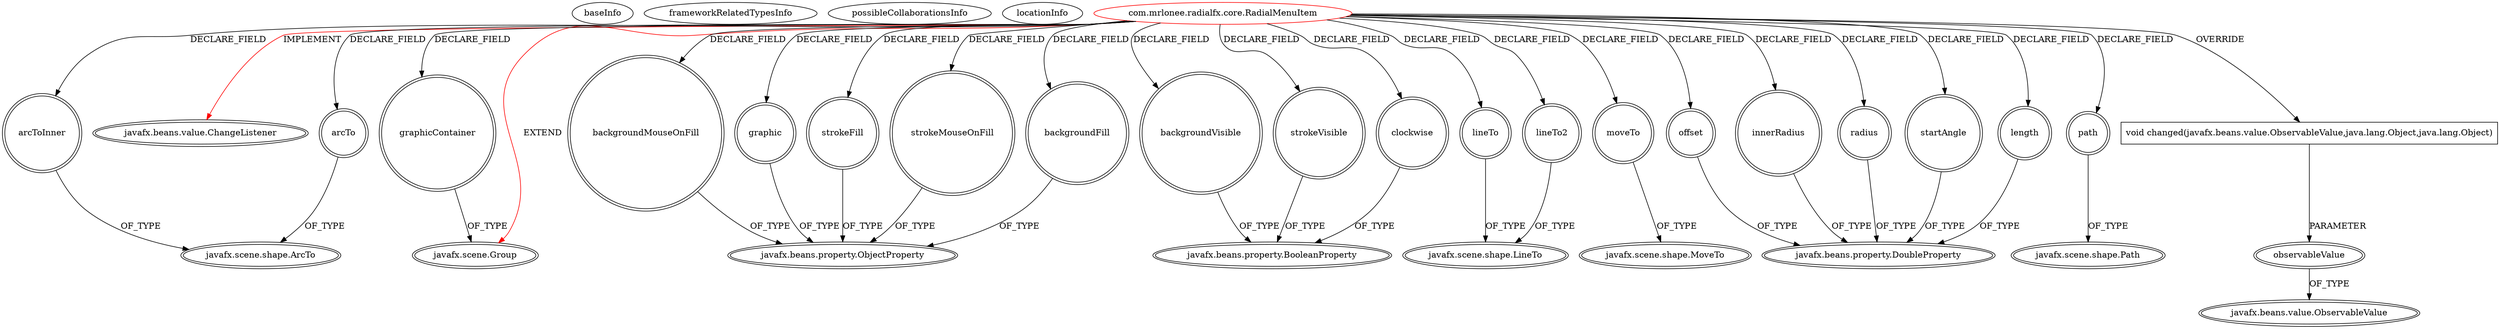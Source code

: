 digraph {
baseInfo[graphId=961,category="extension_graph",isAnonymous=false,possibleRelation=false]
frameworkRelatedTypesInfo[0="javafx.scene.Group",1="javafx.beans.value.ChangeListener"]
possibleCollaborationsInfo[]
locationInfo[projectName="MrLoNee-RadialFx",filePath="/MrLoNee-RadialFx/RadialFx-master/src/com/mrlonee/radialfx/core/RadialMenuItem.java",contextSignature="RadialMenuItem",graphId="961"]
0[label="com.mrlonee.radialfx.core.RadialMenuItem",vertexType="ROOT_CLIENT_CLASS_DECLARATION",isFrameworkType=false,color=red]
1[label="javafx.scene.Group",vertexType="FRAMEWORK_CLASS_TYPE",isFrameworkType=true,peripheries=2]
2[label="javafx.beans.value.ChangeListener",vertexType="FRAMEWORK_INTERFACE_TYPE",isFrameworkType=true,peripheries=2]
3[label="arcTo",vertexType="FIELD_DECLARATION",isFrameworkType=true,peripheries=2,shape=circle]
4[label="javafx.scene.shape.ArcTo",vertexType="FRAMEWORK_CLASS_TYPE",isFrameworkType=true,peripheries=2]
5[label="arcToInner",vertexType="FIELD_DECLARATION",isFrameworkType=true,peripheries=2,shape=circle]
7[label="backgroundFill",vertexType="FIELD_DECLARATION",isFrameworkType=true,peripheries=2,shape=circle]
8[label="javafx.beans.property.ObjectProperty",vertexType="FRAMEWORK_CLASS_TYPE",isFrameworkType=true,peripheries=2]
9[label="backgroundMouseOnFill",vertexType="FIELD_DECLARATION",isFrameworkType=true,peripheries=2,shape=circle]
11[label="backgroundVisible",vertexType="FIELD_DECLARATION",isFrameworkType=true,peripheries=2,shape=circle]
12[label="javafx.beans.property.BooleanProperty",vertexType="FRAMEWORK_CLASS_TYPE",isFrameworkType=true,peripheries=2]
13[label="clockwise",vertexType="FIELD_DECLARATION",isFrameworkType=true,peripheries=2,shape=circle]
15[label="graphic",vertexType="FIELD_DECLARATION",isFrameworkType=true,peripheries=2,shape=circle]
17[label="graphicContainer",vertexType="FIELD_DECLARATION",isFrameworkType=true,peripheries=2,shape=circle]
19[label="innerRadius",vertexType="FIELD_DECLARATION",isFrameworkType=true,peripheries=2,shape=circle]
20[label="javafx.beans.property.DoubleProperty",vertexType="FRAMEWORK_CLASS_TYPE",isFrameworkType=true,peripheries=2]
21[label="length",vertexType="FIELD_DECLARATION",isFrameworkType=true,peripheries=2,shape=circle]
23[label="lineTo",vertexType="FIELD_DECLARATION",isFrameworkType=true,peripheries=2,shape=circle]
24[label="javafx.scene.shape.LineTo",vertexType="FRAMEWORK_CLASS_TYPE",isFrameworkType=true,peripheries=2]
25[label="lineTo2",vertexType="FIELD_DECLARATION",isFrameworkType=true,peripheries=2,shape=circle]
27[label="moveTo",vertexType="FIELD_DECLARATION",isFrameworkType=true,peripheries=2,shape=circle]
28[label="javafx.scene.shape.MoveTo",vertexType="FRAMEWORK_CLASS_TYPE",isFrameworkType=true,peripheries=2]
29[label="offset",vertexType="FIELD_DECLARATION",isFrameworkType=true,peripheries=2,shape=circle]
31[label="path",vertexType="FIELD_DECLARATION",isFrameworkType=true,peripheries=2,shape=circle]
32[label="javafx.scene.shape.Path",vertexType="FRAMEWORK_CLASS_TYPE",isFrameworkType=true,peripheries=2]
33[label="radius",vertexType="FIELD_DECLARATION",isFrameworkType=true,peripheries=2,shape=circle]
35[label="startAngle",vertexType="FIELD_DECLARATION",isFrameworkType=true,peripheries=2,shape=circle]
37[label="strokeFill",vertexType="FIELD_DECLARATION",isFrameworkType=true,peripheries=2,shape=circle]
39[label="strokeMouseOnFill",vertexType="FIELD_DECLARATION",isFrameworkType=true,peripheries=2,shape=circle]
41[label="strokeVisible",vertexType="FIELD_DECLARATION",isFrameworkType=true,peripheries=2,shape=circle]
43[label="void changed(javafx.beans.value.ObservableValue,java.lang.Object,java.lang.Object)",vertexType="OVERRIDING_METHOD_DECLARATION",isFrameworkType=false,shape=box]
44[label="observableValue",vertexType="PARAMETER_DECLARATION",isFrameworkType=true,peripheries=2]
45[label="javafx.beans.value.ObservableValue",vertexType="FRAMEWORK_INTERFACE_TYPE",isFrameworkType=true,peripheries=2]
0->1[label="EXTEND",color=red]
0->2[label="IMPLEMENT",color=red]
0->3[label="DECLARE_FIELD"]
3->4[label="OF_TYPE"]
0->5[label="DECLARE_FIELD"]
5->4[label="OF_TYPE"]
0->7[label="DECLARE_FIELD"]
7->8[label="OF_TYPE"]
0->9[label="DECLARE_FIELD"]
9->8[label="OF_TYPE"]
0->11[label="DECLARE_FIELD"]
11->12[label="OF_TYPE"]
0->13[label="DECLARE_FIELD"]
13->12[label="OF_TYPE"]
0->15[label="DECLARE_FIELD"]
15->8[label="OF_TYPE"]
0->17[label="DECLARE_FIELD"]
17->1[label="OF_TYPE"]
0->19[label="DECLARE_FIELD"]
19->20[label="OF_TYPE"]
0->21[label="DECLARE_FIELD"]
21->20[label="OF_TYPE"]
0->23[label="DECLARE_FIELD"]
23->24[label="OF_TYPE"]
0->25[label="DECLARE_FIELD"]
25->24[label="OF_TYPE"]
0->27[label="DECLARE_FIELD"]
27->28[label="OF_TYPE"]
0->29[label="DECLARE_FIELD"]
29->20[label="OF_TYPE"]
0->31[label="DECLARE_FIELD"]
31->32[label="OF_TYPE"]
0->33[label="DECLARE_FIELD"]
33->20[label="OF_TYPE"]
0->35[label="DECLARE_FIELD"]
35->20[label="OF_TYPE"]
0->37[label="DECLARE_FIELD"]
37->8[label="OF_TYPE"]
0->39[label="DECLARE_FIELD"]
39->8[label="OF_TYPE"]
0->41[label="DECLARE_FIELD"]
41->12[label="OF_TYPE"]
0->43[label="OVERRIDE"]
44->45[label="OF_TYPE"]
43->44[label="PARAMETER"]
}
